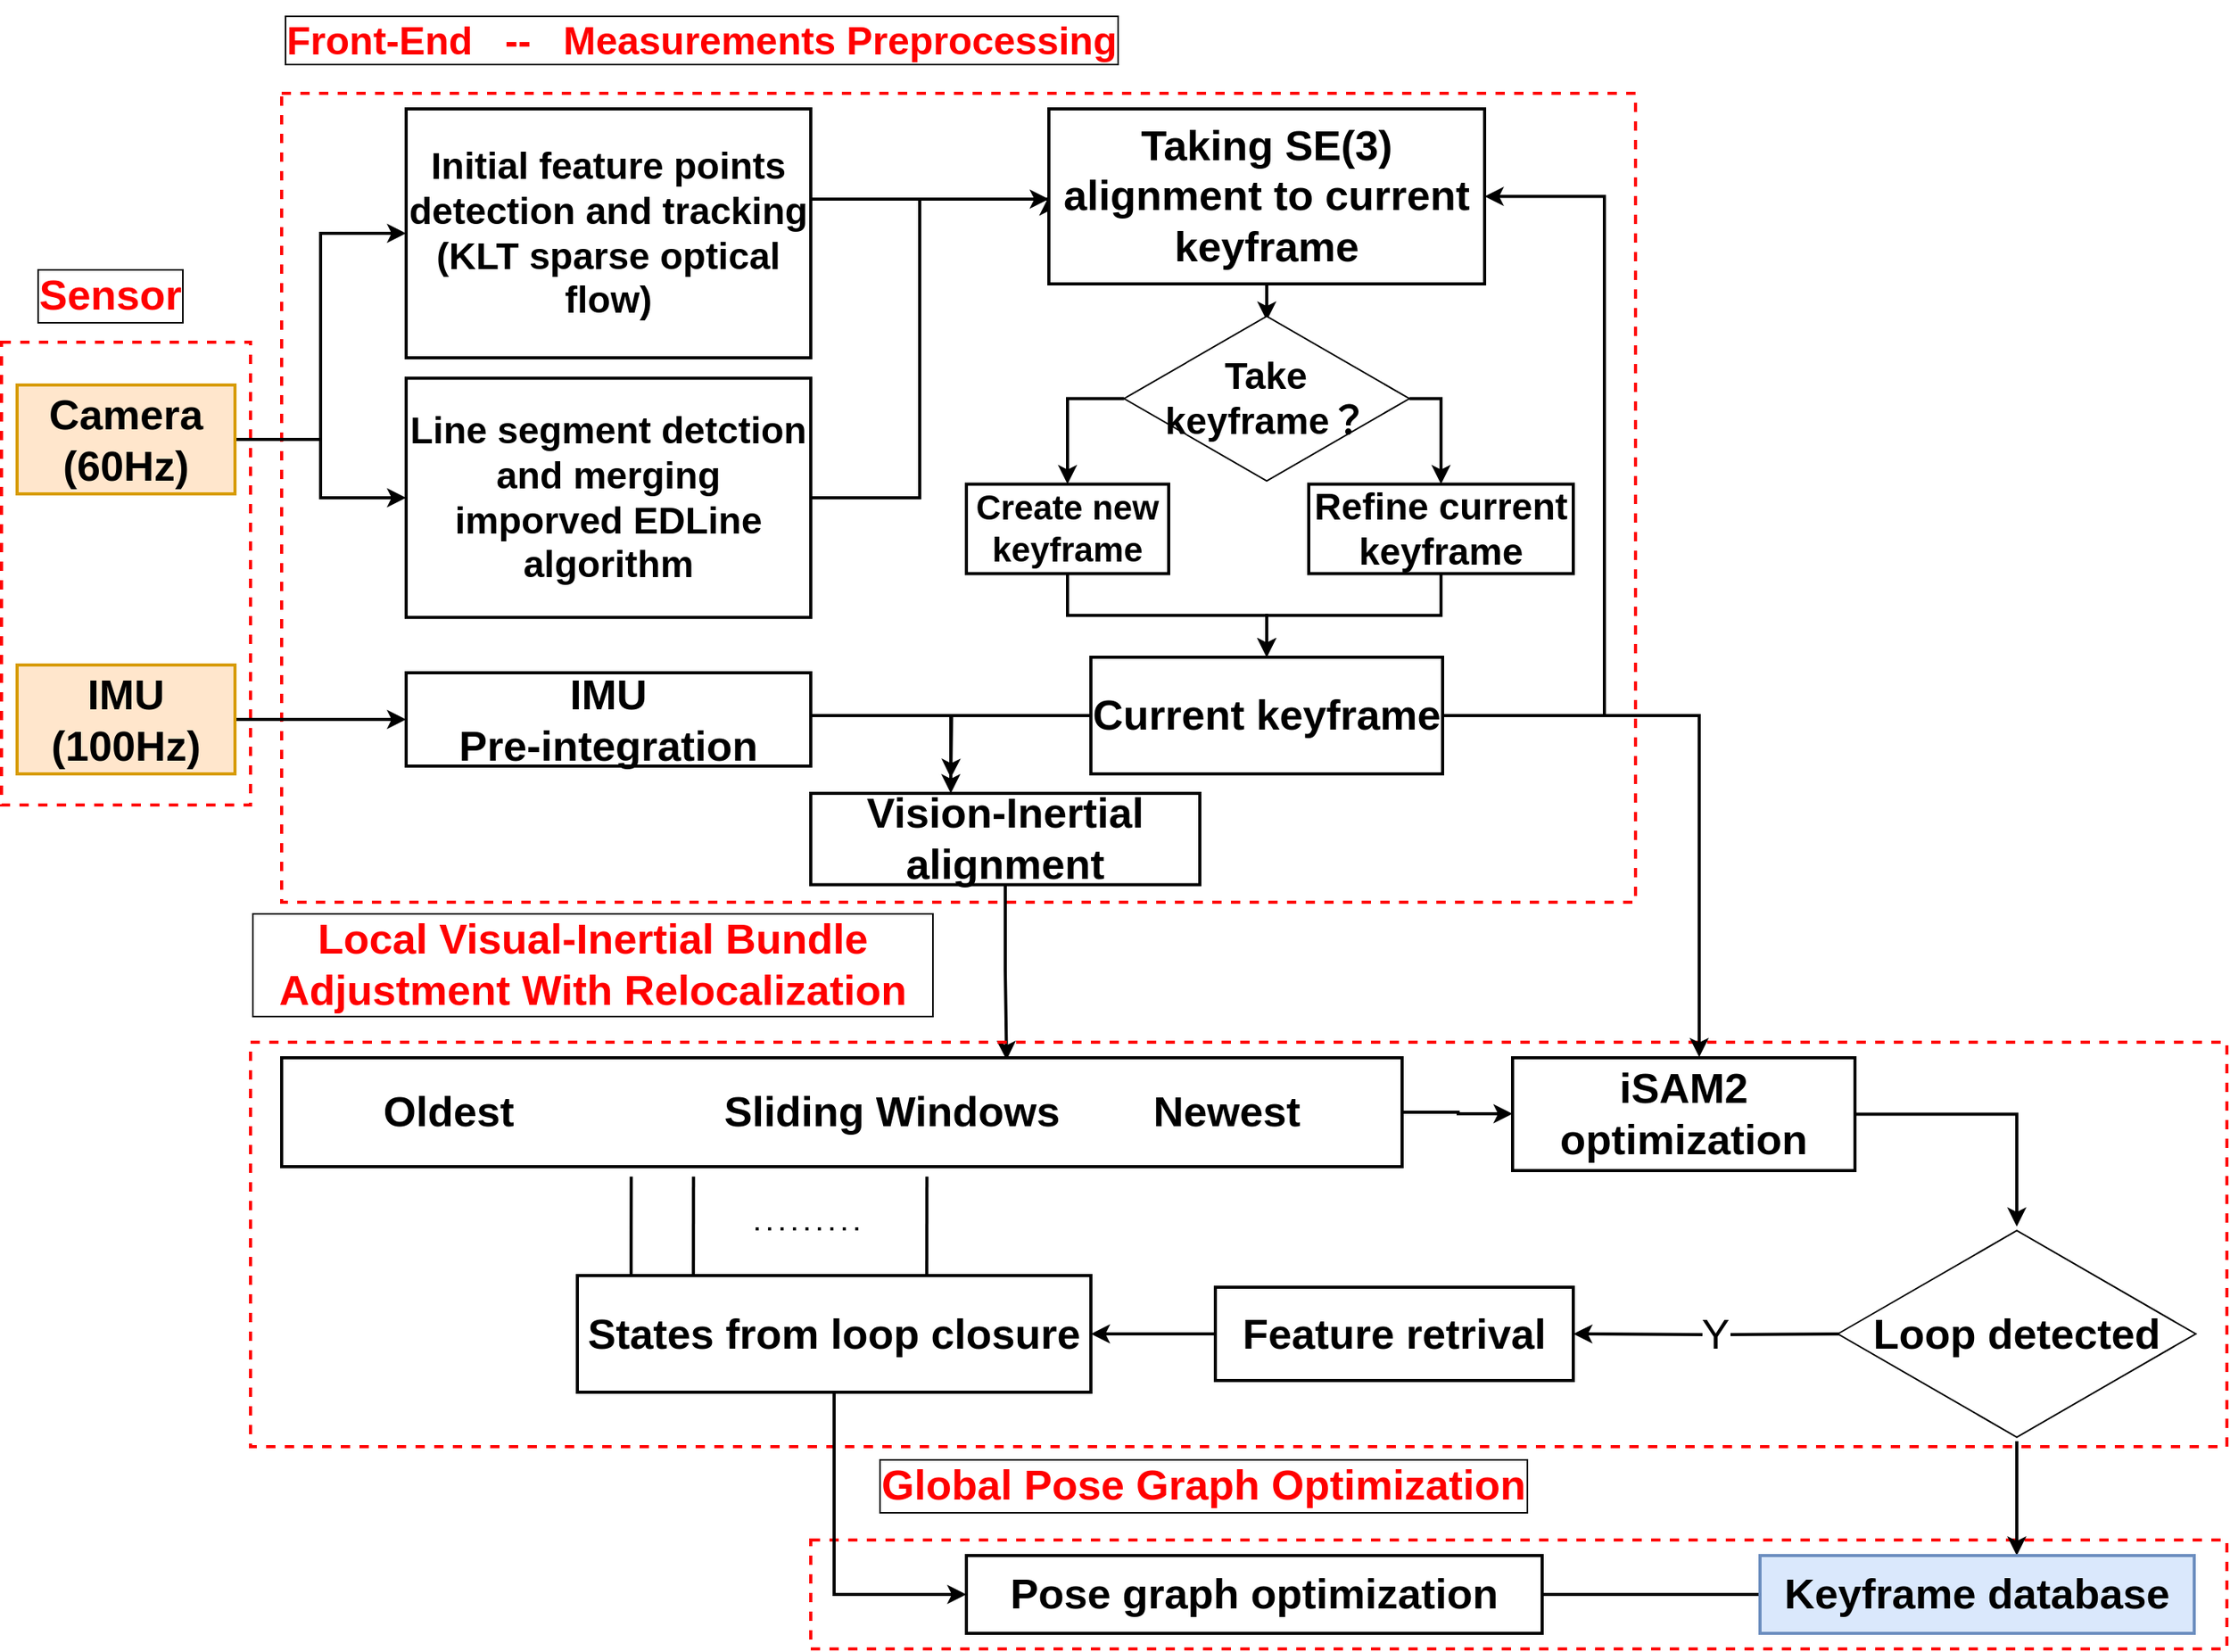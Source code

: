 <mxfile version="15.5.0" type="github">
  <diagram id="8i6xJ-SLC5uxjcjtr18_" name="Page-1">
    <mxGraphModel dx="2691" dy="1663" grid="1" gridSize="10" guides="1" tooltips="1" connect="1" arrows="1" fold="1" page="1" pageScale="1" pageWidth="827" pageHeight="1169" math="0" shadow="0">
      <root>
        <mxCell id="0" />
        <mxCell id="1" parent="0" />
        <mxCell id="3IujC8vaHjT7PhUTica0-19" value="" style="rounded=0;whiteSpace=wrap;html=1;fontSize=27;strokeWidth=2;dashed=1;fillColor=none;strokeColor=#FF0000;" parent="1" vertex="1">
          <mxGeometry x="290" y="120" width="870" height="520" as="geometry" />
        </mxCell>
        <mxCell id="hxwmUvY5dJHS2kCjZT4d-1" style="edgeStyle=orthogonalEdgeStyle;rounded=0;orthogonalLoop=1;jettySize=auto;html=1;fontSize=25;strokeWidth=2;entryX=0.647;entryY=0.02;entryDx=0;entryDy=0;entryPerimeter=0;" edge="1" parent="1" source="BEe8b9HoygR6BV2LmR4K-22" target="BEe8b9HoygR6BV2LmR4K-30">
          <mxGeometry relative="1" as="geometry">
            <Array as="points">
              <mxPoint x="755" y="684" />
              <mxPoint x="756" y="742" />
            </Array>
          </mxGeometry>
        </mxCell>
        <mxCell id="BEe8b9HoygR6BV2LmR4K-64" value="" style="rounded=0;whiteSpace=wrap;html=1;fontSize=27;strokeWidth=2;dashed=1;fillColor=none;fontStyle=1;strokeColor=#FF0000;" parent="1" vertex="1">
          <mxGeometry x="270" y="730" width="1270" height="260" as="geometry" />
        </mxCell>
        <mxCell id="BEe8b9HoygR6BV2LmR4K-65" value="" style="rounded=0;whiteSpace=wrap;html=1;fontSize=27;strokeWidth=2;dashed=1;fillColor=none;fontStyle=1;strokeColor=#FF0000;" parent="1" vertex="1">
          <mxGeometry x="630" y="1050" width="910" height="70" as="geometry" />
        </mxCell>
        <mxCell id="3IujC8vaHjT7PhUTica0-12" value="" style="rounded=0;whiteSpace=wrap;html=1;fontSize=27;strokeWidth=2;dashed=1;fillColor=none;fontStyle=1;strokeColor=#FF0000;" parent="1" vertex="1">
          <mxGeometry x="110" y="280" width="160" height="297.5" as="geometry" />
        </mxCell>
        <mxCell id="3IujC8vaHjT7PhUTica0-5" style="edgeStyle=orthogonalEdgeStyle;rounded=0;orthogonalLoop=1;jettySize=auto;html=1;exitX=1;exitY=0.5;exitDx=0;exitDy=0;entryX=0;entryY=0.5;entryDx=0;entryDy=0;fontSize=27;strokeWidth=2;fontStyle=1" parent="1" source="3IujC8vaHjT7PhUTica0-1" target="3IujC8vaHjT7PhUTica0-4" edge="1">
          <mxGeometry relative="1" as="geometry" />
        </mxCell>
        <mxCell id="3IujC8vaHjT7PhUTica0-11" style="edgeStyle=orthogonalEdgeStyle;rounded=0;orthogonalLoop=1;jettySize=auto;html=1;entryX=0;entryY=0.5;entryDx=0;entryDy=0;fontSize=27;strokeWidth=2;fontStyle=1" parent="1" source="3IujC8vaHjT7PhUTica0-1" target="3IujC8vaHjT7PhUTica0-9" edge="1">
          <mxGeometry relative="1" as="geometry" />
        </mxCell>
        <mxCell id="3IujC8vaHjT7PhUTica0-1" value="Camera&lt;br&gt;(60Hz)" style="rounded=0;whiteSpace=wrap;html=1;fontSize=27;strokeWidth=2;fontStyle=1;fillColor=#ffe6cc;strokeColor=#d79b00;" parent="1" vertex="1">
          <mxGeometry x="120" y="307.5" width="140" height="70" as="geometry" />
        </mxCell>
        <mxCell id="3IujC8vaHjT7PhUTica0-18" style="edgeStyle=orthogonalEdgeStyle;rounded=0;orthogonalLoop=1;jettySize=auto;html=1;fontSize=27;strokeWidth=2;fontStyle=1" parent="1" source="3IujC8vaHjT7PhUTica0-2" target="3IujC8vaHjT7PhUTica0-3" edge="1">
          <mxGeometry relative="1" as="geometry" />
        </mxCell>
        <mxCell id="3IujC8vaHjT7PhUTica0-2" value="IMU&lt;br&gt;(100Hz)" style="rounded=0;whiteSpace=wrap;html=1;fontSize=27;strokeWidth=2;fontStyle=1;fillColor=#ffe6cc;strokeColor=#d79b00;" parent="1" vertex="1">
          <mxGeometry x="120" y="487.5" width="140" height="70" as="geometry" />
        </mxCell>
        <mxCell id="BEe8b9HoygR6BV2LmR4K-23" style="edgeStyle=orthogonalEdgeStyle;rounded=0;orthogonalLoop=1;jettySize=auto;html=1;fontSize=27;strokeWidth=2;exitX=1;exitY=0.5;exitDx=0;exitDy=0;" parent="1" source="3IujC8vaHjT7PhUTica0-3" target="BEe8b9HoygR6BV2LmR4K-22" edge="1">
          <mxGeometry relative="1" as="geometry">
            <Array as="points">
              <mxPoint x="630" y="520" />
              <mxPoint x="720" y="520" />
            </Array>
          </mxGeometry>
        </mxCell>
        <mxCell id="3IujC8vaHjT7PhUTica0-3" value="IMU&lt;br style=&quot;font-size: 27px;&quot;&gt;Pre-integration" style="rounded=0;whiteSpace=wrap;html=1;fontSize=27;strokeWidth=2;fontStyle=1" parent="1" vertex="1">
          <mxGeometry x="370" y="492.5" width="260" height="60" as="geometry" />
        </mxCell>
        <mxCell id="hxwmUvY5dJHS2kCjZT4d-13" style="edgeStyle=orthogonalEdgeStyle;rounded=0;orthogonalLoop=1;jettySize=auto;html=1;fontSize=24;strokeWidth=2;" edge="1" parent="1" source="3IujC8vaHjT7PhUTica0-4" target="BEe8b9HoygR6BV2LmR4K-11">
          <mxGeometry relative="1" as="geometry">
            <Array as="points">
              <mxPoint x="670" y="188" />
              <mxPoint x="670" y="188" />
            </Array>
          </mxGeometry>
        </mxCell>
        <mxCell id="3IujC8vaHjT7PhUTica0-4" value="Initial feature points detection and tracking&lt;br style=&quot;font-size: 24px;&quot;&gt;(KLT sparse optical flow)" style="rounded=0;whiteSpace=wrap;html=1;fontSize=24;strokeWidth=2;fontStyle=1" parent="1" vertex="1">
          <mxGeometry x="370" y="130" width="260" height="160" as="geometry" />
        </mxCell>
        <mxCell id="hxwmUvY5dJHS2kCjZT4d-14" style="edgeStyle=orthogonalEdgeStyle;rounded=0;orthogonalLoop=1;jettySize=auto;html=1;fontSize=24;strokeWidth=2;entryX=0;entryY=0.5;entryDx=0;entryDy=0;" edge="1" parent="1" source="3IujC8vaHjT7PhUTica0-9" target="BEe8b9HoygR6BV2LmR4K-11">
          <mxGeometry relative="1" as="geometry">
            <mxPoint x="700" y="210" as="targetPoint" />
            <Array as="points">
              <mxPoint x="700" y="380" />
              <mxPoint x="700" y="188" />
            </Array>
          </mxGeometry>
        </mxCell>
        <mxCell id="3IujC8vaHjT7PhUTica0-9" value="Line segment detction and merging imporved EDLine algorithm" style="rounded=0;whiteSpace=wrap;html=1;fontSize=24;strokeWidth=2;fontStyle=1" parent="1" vertex="1">
          <mxGeometry x="370" y="303.13" width="260" height="153.75" as="geometry" />
        </mxCell>
        <mxCell id="BEe8b9HoygR6BV2LmR4K-17" style="edgeStyle=orthogonalEdgeStyle;rounded=0;orthogonalLoop=1;jettySize=auto;html=1;fontSize=27;entryX=0.5;entryY=0;entryDx=0;entryDy=0;strokeWidth=2;" parent="1" source="BEe8b9HoygR6BV2LmR4K-5" target="BEe8b9HoygR6BV2LmR4K-15" edge="1">
          <mxGeometry relative="1" as="geometry">
            <mxPoint x="910" y="458.75" as="targetPoint" />
          </mxGeometry>
        </mxCell>
        <mxCell id="BEe8b9HoygR6BV2LmR4K-5" value="Create new keyframe" style="rounded=0;whiteSpace=wrap;html=1;fontSize=22;strokeWidth=2;fontStyle=1" parent="1" vertex="1">
          <mxGeometry x="730" y="371.25" width="130" height="57.5" as="geometry" />
        </mxCell>
        <mxCell id="BEe8b9HoygR6BV2LmR4K-18" style="edgeStyle=orthogonalEdgeStyle;rounded=0;orthogonalLoop=1;jettySize=auto;html=1;fontSize=27;entryX=0.5;entryY=0;entryDx=0;entryDy=0;strokeWidth=2;" parent="1" source="BEe8b9HoygR6BV2LmR4K-6" target="BEe8b9HoygR6BV2LmR4K-15" edge="1">
          <mxGeometry relative="1" as="geometry">
            <mxPoint x="910" y="448.75" as="targetPoint" />
          </mxGeometry>
        </mxCell>
        <mxCell id="BEe8b9HoygR6BV2LmR4K-6" value="Refine current keyframe" style="rounded=0;whiteSpace=wrap;html=1;fontSize=24;strokeWidth=2;fontStyle=1" parent="1" vertex="1">
          <mxGeometry x="950" y="371.25" width="170" height="57.5" as="geometry" />
        </mxCell>
        <mxCell id="BEe8b9HoygR6BV2LmR4K-50" style="edgeStyle=orthogonalEdgeStyle;rounded=0;orthogonalLoop=1;jettySize=auto;html=1;entryX=0.5;entryY=0.044;entryDx=0;entryDy=0;entryPerimeter=0;fontSize=27;strokeWidth=2;" parent="1" source="BEe8b9HoygR6BV2LmR4K-11" target="BEe8b9HoygR6BV2LmR4K-49" edge="1">
          <mxGeometry relative="1" as="geometry" />
        </mxCell>
        <mxCell id="BEe8b9HoygR6BV2LmR4K-11" value="Taking SE(3) alignment to current keyframe" style="rounded=0;whiteSpace=wrap;html=1;fontSize=27;strokeWidth=2;fontStyle=1" parent="1" vertex="1">
          <mxGeometry x="783.01" y="130" width="280" height="112.5" as="geometry" />
        </mxCell>
        <mxCell id="e6a_-p4qJ7LWbbxc8jpK-33" style="edgeStyle=orthogonalEdgeStyle;rounded=0;orthogonalLoop=1;jettySize=auto;html=1;exitX=1;exitY=0.5;exitDx=0;exitDy=0;entryX=1;entryY=0.5;entryDx=0;entryDy=0;fontSize=27;strokeWidth=2;" parent="1" source="BEe8b9HoygR6BV2LmR4K-15" target="BEe8b9HoygR6BV2LmR4K-11" edge="1">
          <mxGeometry relative="1" as="geometry">
            <Array as="points">
              <mxPoint x="1140" y="520" />
              <mxPoint x="1140" y="186" />
            </Array>
          </mxGeometry>
        </mxCell>
        <mxCell id="hxwmUvY5dJHS2kCjZT4d-12" style="edgeStyle=orthogonalEdgeStyle;rounded=0;orthogonalLoop=1;jettySize=auto;html=1;fontSize=24;strokeWidth=2;" edge="1" parent="1" source="BEe8b9HoygR6BV2LmR4K-15">
          <mxGeometry relative="1" as="geometry">
            <mxPoint x="720" y="560" as="targetPoint" />
          </mxGeometry>
        </mxCell>
        <mxCell id="hxwmUvY5dJHS2kCjZT4d-17" style="edgeStyle=orthogonalEdgeStyle;rounded=0;orthogonalLoop=1;jettySize=auto;html=1;entryX=0.545;entryY=-0.006;entryDx=0;entryDy=0;entryPerimeter=0;fontSize=24;strokeWidth=2;" edge="1" parent="1" source="BEe8b9HoygR6BV2LmR4K-15" target="BEe8b9HoygR6BV2LmR4K-38">
          <mxGeometry relative="1" as="geometry" />
        </mxCell>
        <mxCell id="BEe8b9HoygR6BV2LmR4K-15" value="Current keyframe" style="rounded=0;whiteSpace=wrap;html=1;fontSize=27;strokeWidth=2;fontStyle=1" parent="1" vertex="1">
          <mxGeometry x="810.01" y="482.5" width="226" height="75" as="geometry" />
        </mxCell>
        <mxCell id="BEe8b9HoygR6BV2LmR4K-22" value="Vision-Inertial alignment" style="rounded=0;whiteSpace=wrap;html=1;fontSize=27;strokeWidth=2;fontStyle=1" parent="1" vertex="1">
          <mxGeometry x="630" y="570" width="250" height="58.75" as="geometry" />
        </mxCell>
        <mxCell id="hxwmUvY5dJHS2kCjZT4d-18" style="edgeStyle=orthogonalEdgeStyle;rounded=0;orthogonalLoop=1;jettySize=auto;html=1;fontSize=24;strokeWidth=2;" edge="1" parent="1" source="BEe8b9HoygR6BV2LmR4K-30" target="BEe8b9HoygR6BV2LmR4K-38">
          <mxGeometry relative="1" as="geometry">
            <Array as="points">
              <mxPoint x="1046" y="775" />
              <mxPoint x="1046" y="776" />
            </Array>
          </mxGeometry>
        </mxCell>
        <mxCell id="BEe8b9HoygR6BV2LmR4K-30" value="Oldest&amp;nbsp; &amp;nbsp; &amp;nbsp; &amp;nbsp; &amp;nbsp; &amp;nbsp; &amp;nbsp; &amp;nbsp; &amp;nbsp; Sliding Windows&amp;nbsp; &amp;nbsp; &amp;nbsp; &amp;nbsp; Newest" style="rounded=0;whiteSpace=wrap;html=1;fontSize=27;strokeWidth=2;fontStyle=1" parent="1" vertex="1">
          <mxGeometry x="290" y="740" width="720" height="70" as="geometry" />
        </mxCell>
        <mxCell id="BEe8b9HoygR6BV2LmR4K-61" style="edgeStyle=orthogonalEdgeStyle;rounded=0;orthogonalLoop=1;jettySize=auto;html=1;entryX=0;entryY=0.5;entryDx=0;entryDy=0;fontSize=27;strokeWidth=2;" parent="1" source="BEe8b9HoygR6BV2LmR4K-31" target="BEe8b9HoygR6BV2LmR4K-52" edge="1">
          <mxGeometry relative="1" as="geometry" />
        </mxCell>
        <mxCell id="BEe8b9HoygR6BV2LmR4K-31" value="States from loop closure" style="rounded=0;whiteSpace=wrap;html=1;fontSize=27;strokeWidth=2;fontStyle=1" parent="1" vertex="1">
          <mxGeometry x="480" y="880" width="330" height="75" as="geometry" />
        </mxCell>
        <mxCell id="BEe8b9HoygR6BV2LmR4K-33" value="" style="endArrow=none;html=1;fontSize=27;exitX=0;exitY=0;exitDx=0;exitDy=0;entryX=0.264;entryY=1.019;entryDx=0;entryDy=0;entryPerimeter=0;strokeWidth=2;" parent="1" edge="1">
          <mxGeometry width="50" height="50" relative="1" as="geometry">
            <mxPoint x="514.57" y="880" as="sourcePoint" />
            <mxPoint x="514.65" y="816.425" as="targetPoint" />
            <Array as="points">
              <mxPoint x="514.57" y="860" />
            </Array>
          </mxGeometry>
        </mxCell>
        <mxCell id="BEe8b9HoygR6BV2LmR4K-34" value="" style="endArrow=none;html=1;fontSize=27;exitX=0;exitY=0;exitDx=0;exitDy=0;entryX=0.264;entryY=1.019;entryDx=0;entryDy=0;entryPerimeter=0;strokeWidth=2;" parent="1" edge="1">
          <mxGeometry width="50" height="50" relative="1" as="geometry">
            <mxPoint x="554.57" y="880" as="sourcePoint" />
            <mxPoint x="554.65" y="816.425" as="targetPoint" />
          </mxGeometry>
        </mxCell>
        <mxCell id="BEe8b9HoygR6BV2LmR4K-35" value="" style="endArrow=none;dashed=1;html=1;dashPattern=1 3;strokeWidth=2;fontSize=27;" parent="1" edge="1">
          <mxGeometry width="50" height="50" relative="1" as="geometry">
            <mxPoint x="594.57" y="850" as="sourcePoint" />
            <mxPoint x="664.57" y="850" as="targetPoint" />
          </mxGeometry>
        </mxCell>
        <mxCell id="BEe8b9HoygR6BV2LmR4K-36" value="" style="endArrow=none;html=1;fontSize=27;exitX=0;exitY=0;exitDx=0;exitDy=0;entryX=0.264;entryY=1.019;entryDx=0;entryDy=0;entryPerimeter=0;strokeWidth=2;" parent="1" edge="1">
          <mxGeometry width="50" height="50" relative="1" as="geometry">
            <mxPoint x="704.57" y="880" as="sourcePoint" />
            <mxPoint x="704.65" y="816.425" as="targetPoint" />
          </mxGeometry>
        </mxCell>
        <mxCell id="BEe8b9HoygR6BV2LmR4K-48" style="edgeStyle=orthogonalEdgeStyle;rounded=0;orthogonalLoop=1;jettySize=auto;html=1;fontSize=27;strokeWidth=2;" parent="1" source="BEe8b9HoygR6BV2LmR4K-38" target="BEe8b9HoygR6BV2LmR4K-47" edge="1">
          <mxGeometry relative="1" as="geometry">
            <Array as="points">
              <mxPoint x="1405" y="777" />
            </Array>
          </mxGeometry>
        </mxCell>
        <mxCell id="BEe8b9HoygR6BV2LmR4K-38" value="iSAM2&lt;br style=&quot;font-size: 27px;&quot;&gt;optimization" style="rounded=0;whiteSpace=wrap;html=1;fontSize=27;strokeWidth=2;fontStyle=1" parent="1" vertex="1">
          <mxGeometry x="1081" y="740" width="220" height="72.5" as="geometry" />
        </mxCell>
        <mxCell id="BEe8b9HoygR6BV2LmR4K-51" style="edgeStyle=orthogonalEdgeStyle;rounded=0;orthogonalLoop=1;jettySize=auto;html=1;entryX=1;entryY=0.5;entryDx=0;entryDy=0;fontSize=27;strokeWidth=2;" parent="1" source="BEe8b9HoygR6BV2LmR4K-41" target="BEe8b9HoygR6BV2LmR4K-31" edge="1">
          <mxGeometry relative="1" as="geometry" />
        </mxCell>
        <mxCell id="BEe8b9HoygR6BV2LmR4K-41" value="Feature retrival" style="rounded=0;whiteSpace=wrap;html=1;fontSize=27;strokeWidth=2;fontStyle=1" parent="1" vertex="1">
          <mxGeometry x="890" y="887.5" width="230" height="60" as="geometry" />
        </mxCell>
        <mxCell id="BEe8b9HoygR6BV2LmR4K-46" value="&lt;font style=&quot;font-size: 27px;&quot;&gt;Y&lt;/font&gt;" style="edgeStyle=orthogonalEdgeStyle;rounded=0;orthogonalLoop=1;jettySize=auto;html=1;entryX=1;entryY=0.5;entryDx=0;entryDy=0;fontSize=27;strokeWidth=2;" parent="1" target="BEe8b9HoygR6BV2LmR4K-41" edge="1">
          <mxGeometry relative="1" as="geometry">
            <mxPoint x="1301" y="917.5" as="sourcePoint" />
          </mxGeometry>
        </mxCell>
        <mxCell id="hxwmUvY5dJHS2kCjZT4d-8" style="edgeStyle=orthogonalEdgeStyle;rounded=0;orthogonalLoop=1;jettySize=auto;html=1;fontSize=24;strokeWidth=2;" edge="1" parent="1" source="BEe8b9HoygR6BV2LmR4K-47" target="BEe8b9HoygR6BV2LmR4K-53">
          <mxGeometry relative="1" as="geometry">
            <Array as="points">
              <mxPoint x="1405" y="1040" />
              <mxPoint x="1405" y="1040" />
            </Array>
          </mxGeometry>
        </mxCell>
        <mxCell id="BEe8b9HoygR6BV2LmR4K-47" value="&lt;span style=&quot;font-size: 27px; font-weight: 700;&quot;&gt;Loop detected&lt;/span&gt;" style="html=1;whiteSpace=wrap;aspect=fixed;shape=isoRectangle;fontSize=27;" parent="1" vertex="1">
          <mxGeometry x="1290" y="848.5" width="230" height="138" as="geometry" />
        </mxCell>
        <mxCell id="hxwmUvY5dJHS2kCjZT4d-15" style="edgeStyle=orthogonalEdgeStyle;rounded=0;orthogonalLoop=1;jettySize=auto;html=1;fontSize=24;strokeWidth=2;" edge="1" parent="1" source="BEe8b9HoygR6BV2LmR4K-49" target="BEe8b9HoygR6BV2LmR4K-6">
          <mxGeometry relative="1" as="geometry">
            <Array as="points">
              <mxPoint x="1035" y="316" />
            </Array>
          </mxGeometry>
        </mxCell>
        <mxCell id="hxwmUvY5dJHS2kCjZT4d-16" style="edgeStyle=orthogonalEdgeStyle;rounded=0;orthogonalLoop=1;jettySize=auto;html=1;entryX=0.5;entryY=0;entryDx=0;entryDy=0;fontSize=24;strokeWidth=2;" edge="1" parent="1" source="BEe8b9HoygR6BV2LmR4K-49" target="BEe8b9HoygR6BV2LmR4K-5">
          <mxGeometry relative="1" as="geometry">
            <Array as="points">
              <mxPoint x="795" y="316" />
            </Array>
          </mxGeometry>
        </mxCell>
        <mxCell id="BEe8b9HoygR6BV2LmR4K-49" value="&lt;span style=&quot;font-size: 24px ; font-weight: 700&quot;&gt;Take&lt;br&gt;keyframe？&lt;/span&gt;" style="html=1;whiteSpace=wrap;aspect=fixed;shape=isoRectangle;fontSize=24;align=center;" parent="1" vertex="1">
          <mxGeometry x="831.34" y="261.25" width="183.33" height="110" as="geometry" />
        </mxCell>
        <mxCell id="BEe8b9HoygR6BV2LmR4K-60" style="edgeStyle=orthogonalEdgeStyle;rounded=0;orthogonalLoop=1;jettySize=auto;html=1;fontSize=27;strokeWidth=2;" parent="1" source="BEe8b9HoygR6BV2LmR4K-52" edge="1">
          <mxGeometry relative="1" as="geometry">
            <mxPoint x="1290" y="1085" as="targetPoint" />
          </mxGeometry>
        </mxCell>
        <mxCell id="BEe8b9HoygR6BV2LmR4K-52" value="Pose graph optimization" style="rounded=0;whiteSpace=wrap;html=1;fontSize=27;strokeWidth=2;fontStyle=1" parent="1" vertex="1">
          <mxGeometry x="730" y="1060" width="370" height="50" as="geometry" />
        </mxCell>
        <mxCell id="BEe8b9HoygR6BV2LmR4K-53" value="Keyframe database" style="rounded=0;whiteSpace=wrap;html=1;fontSize=27;strokeWidth=2;fontStyle=1;fillColor=#dae8fc;strokeColor=#6c8ebf;" parent="1" vertex="1">
          <mxGeometry x="1240" y="1060" width="279" height="50" as="geometry" />
        </mxCell>
        <mxCell id="BEe8b9HoygR6BV2LmR4K-67" value="Sensor" style="text;html=1;strokeColor=none;fillColor=none;align=center;verticalAlign=middle;whiteSpace=wrap;rounded=0;fontSize=27;fontColor=#FF0000;fontStyle=1;labelBorderColor=#000000;" parent="1" vertex="1">
          <mxGeometry x="160" y="238.75" width="40" height="22.5" as="geometry" />
        </mxCell>
        <mxCell id="BEe8b9HoygR6BV2LmR4K-72" value="Front-End&amp;nbsp; &amp;nbsp;--&amp;nbsp; &amp;nbsp;Measurements Preprocessing" style="text;html=1;strokeColor=none;fillColor=none;align=center;verticalAlign=middle;whiteSpace=wrap;rounded=0;fontSize=25;fontColor=#FF0000;fontStyle=1;labelBorderColor=#000000;" parent="1" vertex="1">
          <mxGeometry x="280" y="60" width="560" height="50" as="geometry" />
        </mxCell>
        <mxCell id="BEe8b9HoygR6BV2LmR4K-74" value="Local Visual-Inertial Bundle Adjustment With Relocalization" style="text;html=1;strokeColor=none;fillColor=none;align=center;verticalAlign=middle;whiteSpace=wrap;rounded=0;fontSize=27;fontColor=#FF0000;fontStyle=1;labelBorderColor=#000000;" parent="1" vertex="1">
          <mxGeometry x="270" y="660" width="440" height="40" as="geometry" />
        </mxCell>
        <mxCell id="BEe8b9HoygR6BV2LmR4K-79" value="Global Pose Graph Optimization" style="text;html=1;strokeColor=none;fillColor=none;align=center;verticalAlign=middle;whiteSpace=wrap;rounded=0;fontSize=27;fontColor=#FF0000;fontStyle=1;labelBorderColor=#000000;" parent="1" vertex="1">
          <mxGeometry x="665" y="990" width="435" height="50" as="geometry" />
        </mxCell>
      </root>
    </mxGraphModel>
  </diagram>
</mxfile>
